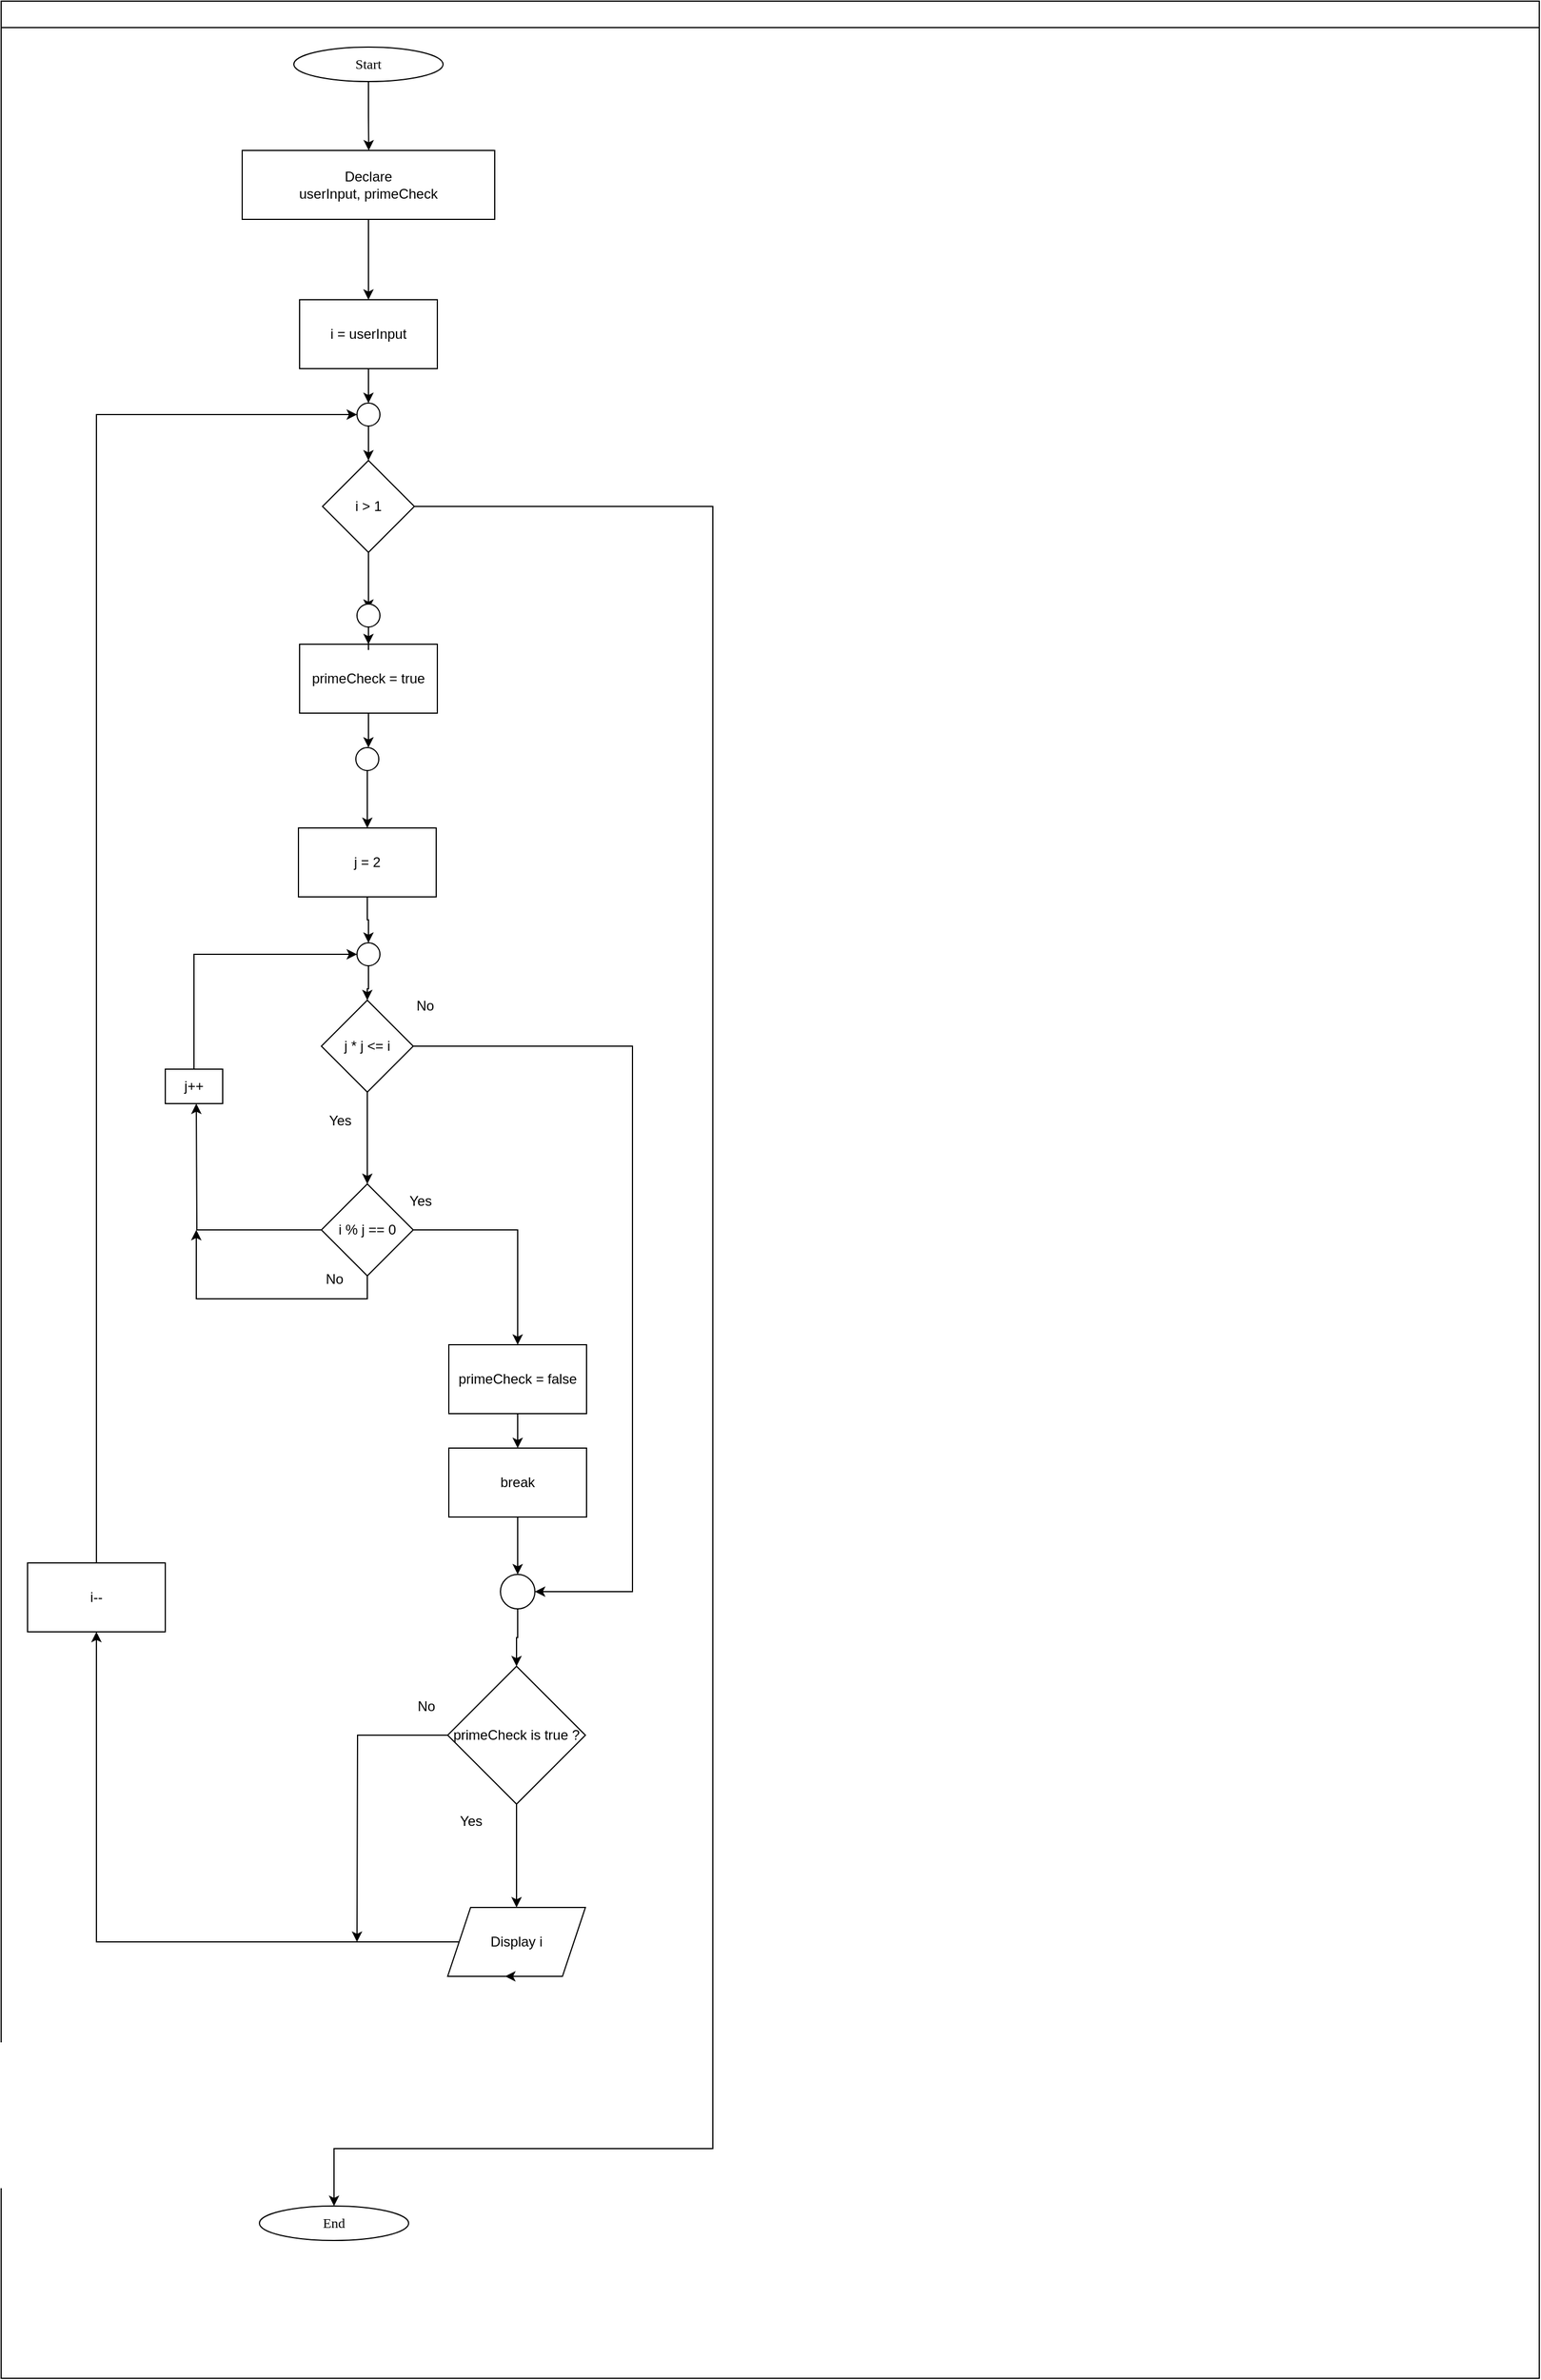 <mxfile version="25.0.3">
  <diagram id="C5RBs43oDa-KdzZeNtuy" name="Page-1">
    <mxGraphModel dx="3007" dy="1193" grid="1" gridSize="10" guides="1" tooltips="1" connect="1" arrows="1" fold="1" page="1" pageScale="1" pageWidth="827" pageHeight="1169" math="0" shadow="0">
      <root>
        <mxCell id="WIyWlLk6GJQsqaUBKTNV-0" />
        <mxCell id="WIyWlLk6GJQsqaUBKTNV-1" parent="WIyWlLk6GJQsqaUBKTNV-0" />
        <mxCell id="mvioNwK95yMqdUQ73LqQ-36" value="" style="swimlane;fontFamily=Sarabun;fontSource=https%3A%2F%2Ffonts.googleapis.com%2Fcss%3Ffamily%3DSarabun;" parent="WIyWlLk6GJQsqaUBKTNV-1" vertex="1">
          <mxGeometry x="-740" y="60" width="1340" height="2070" as="geometry" />
        </mxCell>
        <mxCell id="JBCHaNcfTczLMrVH9G6V-0" style="edgeStyle=orthogonalEdgeStyle;rounded=0;orthogonalLoop=1;jettySize=auto;html=1;exitX=0.5;exitY=1;exitDx=0;exitDy=0;" parent="mvioNwK95yMqdUQ73LqQ-36" source="mvioNwK95yMqdUQ73LqQ-35" edge="1">
          <mxGeometry relative="1" as="geometry">
            <mxPoint x="320.276" y="130" as="targetPoint" />
          </mxGeometry>
        </mxCell>
        <mxCell id="mvioNwK95yMqdUQ73LqQ-35" value="&lt;font data-font-src=&quot;https://fonts.googleapis.com/css?family=Sarabun&quot; face=&quot;Sarabun&quot;&gt;Start&lt;/font&gt;" style="ellipse;whiteSpace=wrap;html=1;" parent="mvioNwK95yMqdUQ73LqQ-36" vertex="1">
          <mxGeometry x="255" y="40" width="130" height="30" as="geometry" />
        </mxCell>
        <mxCell id="7Dm9HkWjK3gPopbyqvIh-1" style="edgeStyle=orthogonalEdgeStyle;rounded=0;orthogonalLoop=1;jettySize=auto;html=1;" edge="1" parent="mvioNwK95yMqdUQ73LqQ-36" source="7Dm9HkWjK3gPopbyqvIh-0">
          <mxGeometry relative="1" as="geometry">
            <mxPoint x="320" y="260" as="targetPoint" />
          </mxGeometry>
        </mxCell>
        <mxCell id="7Dm9HkWjK3gPopbyqvIh-0" value="Declare&lt;div&gt;userInput, primeCheck&lt;/div&gt;" style="rounded=0;whiteSpace=wrap;html=1;" vertex="1" parent="mvioNwK95yMqdUQ73LqQ-36">
          <mxGeometry x="210" y="130" width="220" height="60" as="geometry" />
        </mxCell>
        <mxCell id="7Dm9HkWjK3gPopbyqvIh-2" value="i = userInput" style="rounded=0;whiteSpace=wrap;html=1;" vertex="1" parent="mvioNwK95yMqdUQ73LqQ-36">
          <mxGeometry x="260" y="260" width="120" height="60" as="geometry" />
        </mxCell>
        <mxCell id="7Dm9HkWjK3gPopbyqvIh-5" style="edgeStyle=orthogonalEdgeStyle;rounded=0;orthogonalLoop=1;jettySize=auto;html=1;" edge="1" parent="mvioNwK95yMqdUQ73LqQ-36" source="7Dm9HkWjK3gPopbyqvIh-4">
          <mxGeometry relative="1" as="geometry">
            <mxPoint x="320" y="530" as="targetPoint" />
          </mxGeometry>
        </mxCell>
        <mxCell id="7Dm9HkWjK3gPopbyqvIh-61" style="edgeStyle=orthogonalEdgeStyle;rounded=0;orthogonalLoop=1;jettySize=auto;html=1;entryX=0.5;entryY=0;entryDx=0;entryDy=0;" edge="1" parent="mvioNwK95yMqdUQ73LqQ-36" source="7Dm9HkWjK3gPopbyqvIh-4" target="7Dm9HkWjK3gPopbyqvIh-53">
          <mxGeometry relative="1" as="geometry">
            <Array as="points">
              <mxPoint x="620" y="440" />
              <mxPoint x="620" y="1870" />
            </Array>
          </mxGeometry>
        </mxCell>
        <mxCell id="7Dm9HkWjK3gPopbyqvIh-4" value="i &amp;gt; 1" style="rhombus;whiteSpace=wrap;html=1;" vertex="1" parent="mvioNwK95yMqdUQ73LqQ-36">
          <mxGeometry x="280" y="400" width="80" height="80" as="geometry" />
        </mxCell>
        <mxCell id="7Dm9HkWjK3gPopbyqvIh-3" style="edgeStyle=orthogonalEdgeStyle;rounded=0;orthogonalLoop=1;jettySize=auto;html=1;" edge="1" parent="mvioNwK95yMqdUQ73LqQ-36" source="7Dm9HkWjK3gPopbyqvIh-9" target="7Dm9HkWjK3gPopbyqvIh-4">
          <mxGeometry relative="1" as="geometry">
            <mxPoint x="320" y="400" as="targetPoint" />
          </mxGeometry>
        </mxCell>
        <mxCell id="7Dm9HkWjK3gPopbyqvIh-7" style="edgeStyle=orthogonalEdgeStyle;rounded=0;orthogonalLoop=1;jettySize=auto;html=1;" edge="1" parent="mvioNwK95yMqdUQ73LqQ-36" source="7Dm9HkWjK3gPopbyqvIh-6">
          <mxGeometry relative="1" as="geometry">
            <mxPoint x="320" y="650" as="targetPoint" />
          </mxGeometry>
        </mxCell>
        <mxCell id="7Dm9HkWjK3gPopbyqvIh-6" value="primeCheck = true" style="rounded=0;whiteSpace=wrap;html=1;" vertex="1" parent="mvioNwK95yMqdUQ73LqQ-36">
          <mxGeometry x="260" y="560" width="120" height="60" as="geometry" />
        </mxCell>
        <mxCell id="7Dm9HkWjK3gPopbyqvIh-11" style="edgeStyle=orthogonalEdgeStyle;rounded=0;orthogonalLoop=1;jettySize=auto;html=1;" edge="1" parent="mvioNwK95yMqdUQ73LqQ-36" source="7Dm9HkWjK3gPopbyqvIh-8">
          <mxGeometry relative="1" as="geometry">
            <mxPoint x="319" y="720" as="targetPoint" />
          </mxGeometry>
        </mxCell>
        <mxCell id="7Dm9HkWjK3gPopbyqvIh-8" value="" style="ellipse;whiteSpace=wrap;html=1;aspect=fixed;" vertex="1" parent="mvioNwK95yMqdUQ73LqQ-36">
          <mxGeometry x="309" y="650" width="20" height="20" as="geometry" />
        </mxCell>
        <mxCell id="7Dm9HkWjK3gPopbyqvIh-9" value="" style="ellipse;whiteSpace=wrap;html=1;aspect=fixed;" vertex="1" parent="mvioNwK95yMqdUQ73LqQ-36">
          <mxGeometry x="310" y="350" width="20" height="20" as="geometry" />
        </mxCell>
        <mxCell id="7Dm9HkWjK3gPopbyqvIh-10" value="" style="edgeStyle=orthogonalEdgeStyle;rounded=0;orthogonalLoop=1;jettySize=auto;html=1;" edge="1" parent="mvioNwK95yMqdUQ73LqQ-36" source="7Dm9HkWjK3gPopbyqvIh-2" target="7Dm9HkWjK3gPopbyqvIh-9">
          <mxGeometry relative="1" as="geometry">
            <mxPoint x="-420" y="460" as="targetPoint" />
            <mxPoint x="-420" y="380" as="sourcePoint" />
          </mxGeometry>
        </mxCell>
        <mxCell id="7Dm9HkWjK3gPopbyqvIh-44" style="edgeStyle=orthogonalEdgeStyle;rounded=0;orthogonalLoop=1;jettySize=auto;html=1;entryX=0.5;entryY=0;entryDx=0;entryDy=0;" edge="1" parent="mvioNwK95yMqdUQ73LqQ-36" source="7Dm9HkWjK3gPopbyqvIh-12" target="7Dm9HkWjK3gPopbyqvIh-30">
          <mxGeometry relative="1" as="geometry" />
        </mxCell>
        <mxCell id="7Dm9HkWjK3gPopbyqvIh-12" value="j = 2" style="rounded=0;whiteSpace=wrap;html=1;" vertex="1" parent="mvioNwK95yMqdUQ73LqQ-36">
          <mxGeometry x="259" y="720" width="120" height="60" as="geometry" />
        </mxCell>
        <mxCell id="7Dm9HkWjK3gPopbyqvIh-15" style="edgeStyle=orthogonalEdgeStyle;rounded=0;orthogonalLoop=1;jettySize=auto;html=1;" edge="1" parent="mvioNwK95yMqdUQ73LqQ-36" source="7Dm9HkWjK3gPopbyqvIh-14">
          <mxGeometry relative="1" as="geometry">
            <mxPoint x="319" y="1030" as="targetPoint" />
          </mxGeometry>
        </mxCell>
        <mxCell id="7Dm9HkWjK3gPopbyqvIh-58" style="edgeStyle=orthogonalEdgeStyle;rounded=0;orthogonalLoop=1;jettySize=auto;html=1;entryX=1;entryY=0.5;entryDx=0;entryDy=0;" edge="1" parent="mvioNwK95yMqdUQ73LqQ-36" source="7Dm9HkWjK3gPopbyqvIh-14" target="7Dm9HkWjK3gPopbyqvIh-56">
          <mxGeometry relative="1" as="geometry">
            <Array as="points">
              <mxPoint x="550" y="910" />
              <mxPoint x="550" y="1385" />
            </Array>
          </mxGeometry>
        </mxCell>
        <mxCell id="7Dm9HkWjK3gPopbyqvIh-14" value="j * j &amp;lt;= i" style="rhombus;whiteSpace=wrap;html=1;" vertex="1" parent="mvioNwK95yMqdUQ73LqQ-36">
          <mxGeometry x="279" y="870" width="80" height="80" as="geometry" />
        </mxCell>
        <mxCell id="7Dm9HkWjK3gPopbyqvIh-33" style="edgeStyle=orthogonalEdgeStyle;rounded=0;orthogonalLoop=1;jettySize=auto;html=1;" edge="1" parent="mvioNwK95yMqdUQ73LqQ-36" source="7Dm9HkWjK3gPopbyqvIh-16">
          <mxGeometry relative="1" as="geometry">
            <mxPoint x="170" y="960" as="targetPoint" />
          </mxGeometry>
        </mxCell>
        <mxCell id="7Dm9HkWjK3gPopbyqvIh-50" style="edgeStyle=orthogonalEdgeStyle;rounded=0;orthogonalLoop=1;jettySize=auto;html=1;" edge="1" parent="mvioNwK95yMqdUQ73LqQ-36" source="7Dm9HkWjK3gPopbyqvIh-16" target="7Dm9HkWjK3gPopbyqvIh-19">
          <mxGeometry relative="1" as="geometry" />
        </mxCell>
        <mxCell id="7Dm9HkWjK3gPopbyqvIh-51" style="edgeStyle=orthogonalEdgeStyle;rounded=0;orthogonalLoop=1;jettySize=auto;html=1;" edge="1" parent="mvioNwK95yMqdUQ73LqQ-36" source="7Dm9HkWjK3gPopbyqvIh-16">
          <mxGeometry relative="1" as="geometry">
            <mxPoint x="170" y="1070" as="targetPoint" />
            <Array as="points">
              <mxPoint x="319" y="1130" />
              <mxPoint x="170" y="1130" />
            </Array>
          </mxGeometry>
        </mxCell>
        <mxCell id="7Dm9HkWjK3gPopbyqvIh-16" value="i % j == 0" style="rhombus;whiteSpace=wrap;html=1;" vertex="1" parent="mvioNwK95yMqdUQ73LqQ-36">
          <mxGeometry x="279" y="1030" width="80" height="80" as="geometry" />
        </mxCell>
        <mxCell id="7Dm9HkWjK3gPopbyqvIh-45" style="edgeStyle=orthogonalEdgeStyle;rounded=0;orthogonalLoop=1;jettySize=auto;html=1;entryX=0.5;entryY=0;entryDx=0;entryDy=0;" edge="1" parent="mvioNwK95yMqdUQ73LqQ-36" source="7Dm9HkWjK3gPopbyqvIh-30" target="7Dm9HkWjK3gPopbyqvIh-14">
          <mxGeometry relative="1" as="geometry" />
        </mxCell>
        <mxCell id="7Dm9HkWjK3gPopbyqvIh-30" value="" style="ellipse;whiteSpace=wrap;html=1;aspect=fixed;" vertex="1" parent="mvioNwK95yMqdUQ73LqQ-36">
          <mxGeometry x="310" y="820" width="20" height="20" as="geometry" />
        </mxCell>
        <mxCell id="7Dm9HkWjK3gPopbyqvIh-32" style="edgeStyle=orthogonalEdgeStyle;rounded=0;orthogonalLoop=1;jettySize=auto;html=1;" edge="1" parent="mvioNwK95yMqdUQ73LqQ-36" source="7Dm9HkWjK3gPopbyqvIh-31" target="7Dm9HkWjK3gPopbyqvIh-6">
          <mxGeometry relative="1" as="geometry" />
        </mxCell>
        <mxCell id="7Dm9HkWjK3gPopbyqvIh-31" value="" style="ellipse;whiteSpace=wrap;html=1;aspect=fixed;" vertex="1" parent="mvioNwK95yMqdUQ73LqQ-36">
          <mxGeometry x="310" y="525" width="20" height="20" as="geometry" />
        </mxCell>
        <mxCell id="7Dm9HkWjK3gPopbyqvIh-46" style="edgeStyle=orthogonalEdgeStyle;rounded=0;orthogonalLoop=1;jettySize=auto;html=1;entryX=0;entryY=0.5;entryDx=0;entryDy=0;" edge="1" parent="mvioNwK95yMqdUQ73LqQ-36" source="7Dm9HkWjK3gPopbyqvIh-34" target="7Dm9HkWjK3gPopbyqvIh-30">
          <mxGeometry relative="1" as="geometry">
            <Array as="points">
              <mxPoint x="168" y="830" />
            </Array>
          </mxGeometry>
        </mxCell>
        <mxCell id="7Dm9HkWjK3gPopbyqvIh-34" value="j++" style="rounded=0;whiteSpace=wrap;html=1;" vertex="1" parent="mvioNwK95yMqdUQ73LqQ-36">
          <mxGeometry x="143" y="930" width="50" height="30" as="geometry" />
        </mxCell>
        <mxCell id="7Dm9HkWjK3gPopbyqvIh-42" style="edgeStyle=orthogonalEdgeStyle;rounded=0;orthogonalLoop=1;jettySize=auto;html=1;" edge="1" parent="mvioNwK95yMqdUQ73LqQ-36" source="7Dm9HkWjK3gPopbyqvIh-39" target="7Dm9HkWjK3gPopbyqvIh-41">
          <mxGeometry relative="1" as="geometry" />
        </mxCell>
        <mxCell id="7Dm9HkWjK3gPopbyqvIh-43" style="edgeStyle=orthogonalEdgeStyle;rounded=0;orthogonalLoop=1;jettySize=auto;html=1;entryX=0;entryY=0.5;entryDx=0;entryDy=0;" edge="1" parent="mvioNwK95yMqdUQ73LqQ-36" source="7Dm9HkWjK3gPopbyqvIh-41" target="7Dm9HkWjK3gPopbyqvIh-9">
          <mxGeometry relative="1" as="geometry">
            <Array as="points">
              <mxPoint x="83" y="360" />
            </Array>
          </mxGeometry>
        </mxCell>
        <mxCell id="7Dm9HkWjK3gPopbyqvIh-41" value="i--" style="rounded=0;whiteSpace=wrap;html=1;" vertex="1" parent="mvioNwK95yMqdUQ73LqQ-36">
          <mxGeometry x="23" y="1360" width="120" height="60" as="geometry" />
        </mxCell>
        <mxCell id="7Dm9HkWjK3gPopbyqvIh-28" style="edgeStyle=orthogonalEdgeStyle;rounded=0;orthogonalLoop=1;jettySize=auto;html=1;entryX=0.5;entryY=0;entryDx=0;entryDy=0;" edge="1" parent="mvioNwK95yMqdUQ73LqQ-36" source="7Dm9HkWjK3gPopbyqvIh-19" target="7Dm9HkWjK3gPopbyqvIh-26">
          <mxGeometry relative="1" as="geometry" />
        </mxCell>
        <mxCell id="7Dm9HkWjK3gPopbyqvIh-19" value="primeCheck = false" style="rounded=0;whiteSpace=wrap;html=1;" vertex="1" parent="mvioNwK95yMqdUQ73LqQ-36">
          <mxGeometry x="390" y="1170" width="120" height="60" as="geometry" />
        </mxCell>
        <mxCell id="7Dm9HkWjK3gPopbyqvIh-38" style="edgeStyle=orthogonalEdgeStyle;rounded=0;orthogonalLoop=1;jettySize=auto;html=1;" edge="1" parent="mvioNwK95yMqdUQ73LqQ-36" source="7Dm9HkWjK3gPopbyqvIh-22">
          <mxGeometry relative="1" as="geometry">
            <mxPoint x="449" y="1660" as="targetPoint" />
          </mxGeometry>
        </mxCell>
        <mxCell id="7Dm9HkWjK3gPopbyqvIh-48" style="edgeStyle=orthogonalEdgeStyle;rounded=0;orthogonalLoop=1;jettySize=auto;html=1;" edge="1" parent="mvioNwK95yMqdUQ73LqQ-36" source="7Dm9HkWjK3gPopbyqvIh-22">
          <mxGeometry relative="1" as="geometry">
            <mxPoint x="310" y="1690" as="targetPoint" />
          </mxGeometry>
        </mxCell>
        <mxCell id="7Dm9HkWjK3gPopbyqvIh-22" value="primeCheck is true ?" style="rhombus;whiteSpace=wrap;html=1;" vertex="1" parent="mvioNwK95yMqdUQ73LqQ-36">
          <mxGeometry x="389" y="1450" width="120" height="120" as="geometry" />
        </mxCell>
        <mxCell id="7Dm9HkWjK3gPopbyqvIh-35" style="edgeStyle=orthogonalEdgeStyle;rounded=0;orthogonalLoop=1;jettySize=auto;html=1;" edge="1" parent="mvioNwK95yMqdUQ73LqQ-36" source="7Dm9HkWjK3gPopbyqvIh-56" target="7Dm9HkWjK3gPopbyqvIh-22">
          <mxGeometry relative="1" as="geometry" />
        </mxCell>
        <mxCell id="7Dm9HkWjK3gPopbyqvIh-26" value="break" style="rounded=0;whiteSpace=wrap;html=1;" vertex="1" parent="mvioNwK95yMqdUQ73LqQ-36">
          <mxGeometry x="390" y="1260" width="120" height="60" as="geometry" />
        </mxCell>
        <mxCell id="7Dm9HkWjK3gPopbyqvIh-36" value="Yes" style="text;html=1;align=center;verticalAlign=middle;resizable=0;points=[];autosize=1;strokeColor=none;fillColor=none;" vertex="1" parent="mvioNwK95yMqdUQ73LqQ-36">
          <mxGeometry x="389" y="1570" width="40" height="30" as="geometry" />
        </mxCell>
        <mxCell id="7Dm9HkWjK3gPopbyqvIh-39" value="Display i" style="shape=parallelogram;perimeter=parallelogramPerimeter;whiteSpace=wrap;html=1;fixedSize=1;" vertex="1" parent="mvioNwK95yMqdUQ73LqQ-36">
          <mxGeometry x="389" y="1660" width="120" height="60" as="geometry" />
        </mxCell>
        <mxCell id="7Dm9HkWjK3gPopbyqvIh-40" style="edgeStyle=orthogonalEdgeStyle;rounded=0;orthogonalLoop=1;jettySize=auto;html=1;exitX=0.5;exitY=1;exitDx=0;exitDy=0;entryX=0.417;entryY=1;entryDx=0;entryDy=0;entryPerimeter=0;" edge="1" parent="mvioNwK95yMqdUQ73LqQ-36" source="7Dm9HkWjK3gPopbyqvIh-39" target="7Dm9HkWjK3gPopbyqvIh-39">
          <mxGeometry relative="1" as="geometry" />
        </mxCell>
        <mxCell id="7Dm9HkWjK3gPopbyqvIh-49" value="No" style="text;html=1;align=center;verticalAlign=middle;resizable=0;points=[];autosize=1;strokeColor=none;fillColor=none;" vertex="1" parent="mvioNwK95yMqdUQ73LqQ-36">
          <mxGeometry x="350" y="1470" width="40" height="30" as="geometry" />
        </mxCell>
        <mxCell id="7Dm9HkWjK3gPopbyqvIh-20" value="Yes" style="text;html=1;align=center;verticalAlign=middle;resizable=0;points=[];autosize=1;strokeColor=none;fillColor=none;" vertex="1" parent="mvioNwK95yMqdUQ73LqQ-36">
          <mxGeometry x="345" y="1030" width="40" height="30" as="geometry" />
        </mxCell>
        <mxCell id="7Dm9HkWjK3gPopbyqvIh-52" value="No" style="text;html=1;align=center;verticalAlign=middle;resizable=0;points=[];autosize=1;strokeColor=none;fillColor=none;" vertex="1" parent="mvioNwK95yMqdUQ73LqQ-36">
          <mxGeometry x="270" y="1098" width="40" height="30" as="geometry" />
        </mxCell>
        <mxCell id="7Dm9HkWjK3gPopbyqvIh-53" value="&lt;font data-font-src=&quot;https://fonts.googleapis.com/css?family=Sarabun&quot; face=&quot;Sarabun&quot;&gt;End&lt;/font&gt;" style="ellipse;whiteSpace=wrap;html=1;" vertex="1" parent="mvioNwK95yMqdUQ73LqQ-36">
          <mxGeometry x="225" y="1920" width="130" height="30" as="geometry" />
        </mxCell>
        <mxCell id="7Dm9HkWjK3gPopbyqvIh-56" value="" style="ellipse;whiteSpace=wrap;html=1;aspect=fixed;" vertex="1" parent="mvioNwK95yMqdUQ73LqQ-36">
          <mxGeometry x="435" y="1370" width="30" height="30" as="geometry" />
        </mxCell>
        <mxCell id="7Dm9HkWjK3gPopbyqvIh-57" value="" style="edgeStyle=orthogonalEdgeStyle;rounded=0;orthogonalLoop=1;jettySize=auto;html=1;" edge="1" parent="mvioNwK95yMqdUQ73LqQ-36" source="7Dm9HkWjK3gPopbyqvIh-26" target="7Dm9HkWjK3gPopbyqvIh-56">
          <mxGeometry relative="1" as="geometry">
            <mxPoint x="-290" y="1380" as="sourcePoint" />
            <mxPoint x="-291" y="1510" as="targetPoint" />
          </mxGeometry>
        </mxCell>
        <mxCell id="7Dm9HkWjK3gPopbyqvIh-59" value="Yes" style="text;html=1;align=center;verticalAlign=middle;resizable=0;points=[];autosize=1;strokeColor=none;fillColor=none;" vertex="1" parent="mvioNwK95yMqdUQ73LqQ-36">
          <mxGeometry x="275" y="960" width="40" height="30" as="geometry" />
        </mxCell>
        <mxCell id="7Dm9HkWjK3gPopbyqvIh-60" value="No" style="text;html=1;align=center;verticalAlign=middle;resizable=0;points=[];autosize=1;strokeColor=none;fillColor=none;" vertex="1" parent="mvioNwK95yMqdUQ73LqQ-36">
          <mxGeometry x="349" y="860" width="40" height="30" as="geometry" />
        </mxCell>
      </root>
    </mxGraphModel>
  </diagram>
</mxfile>
